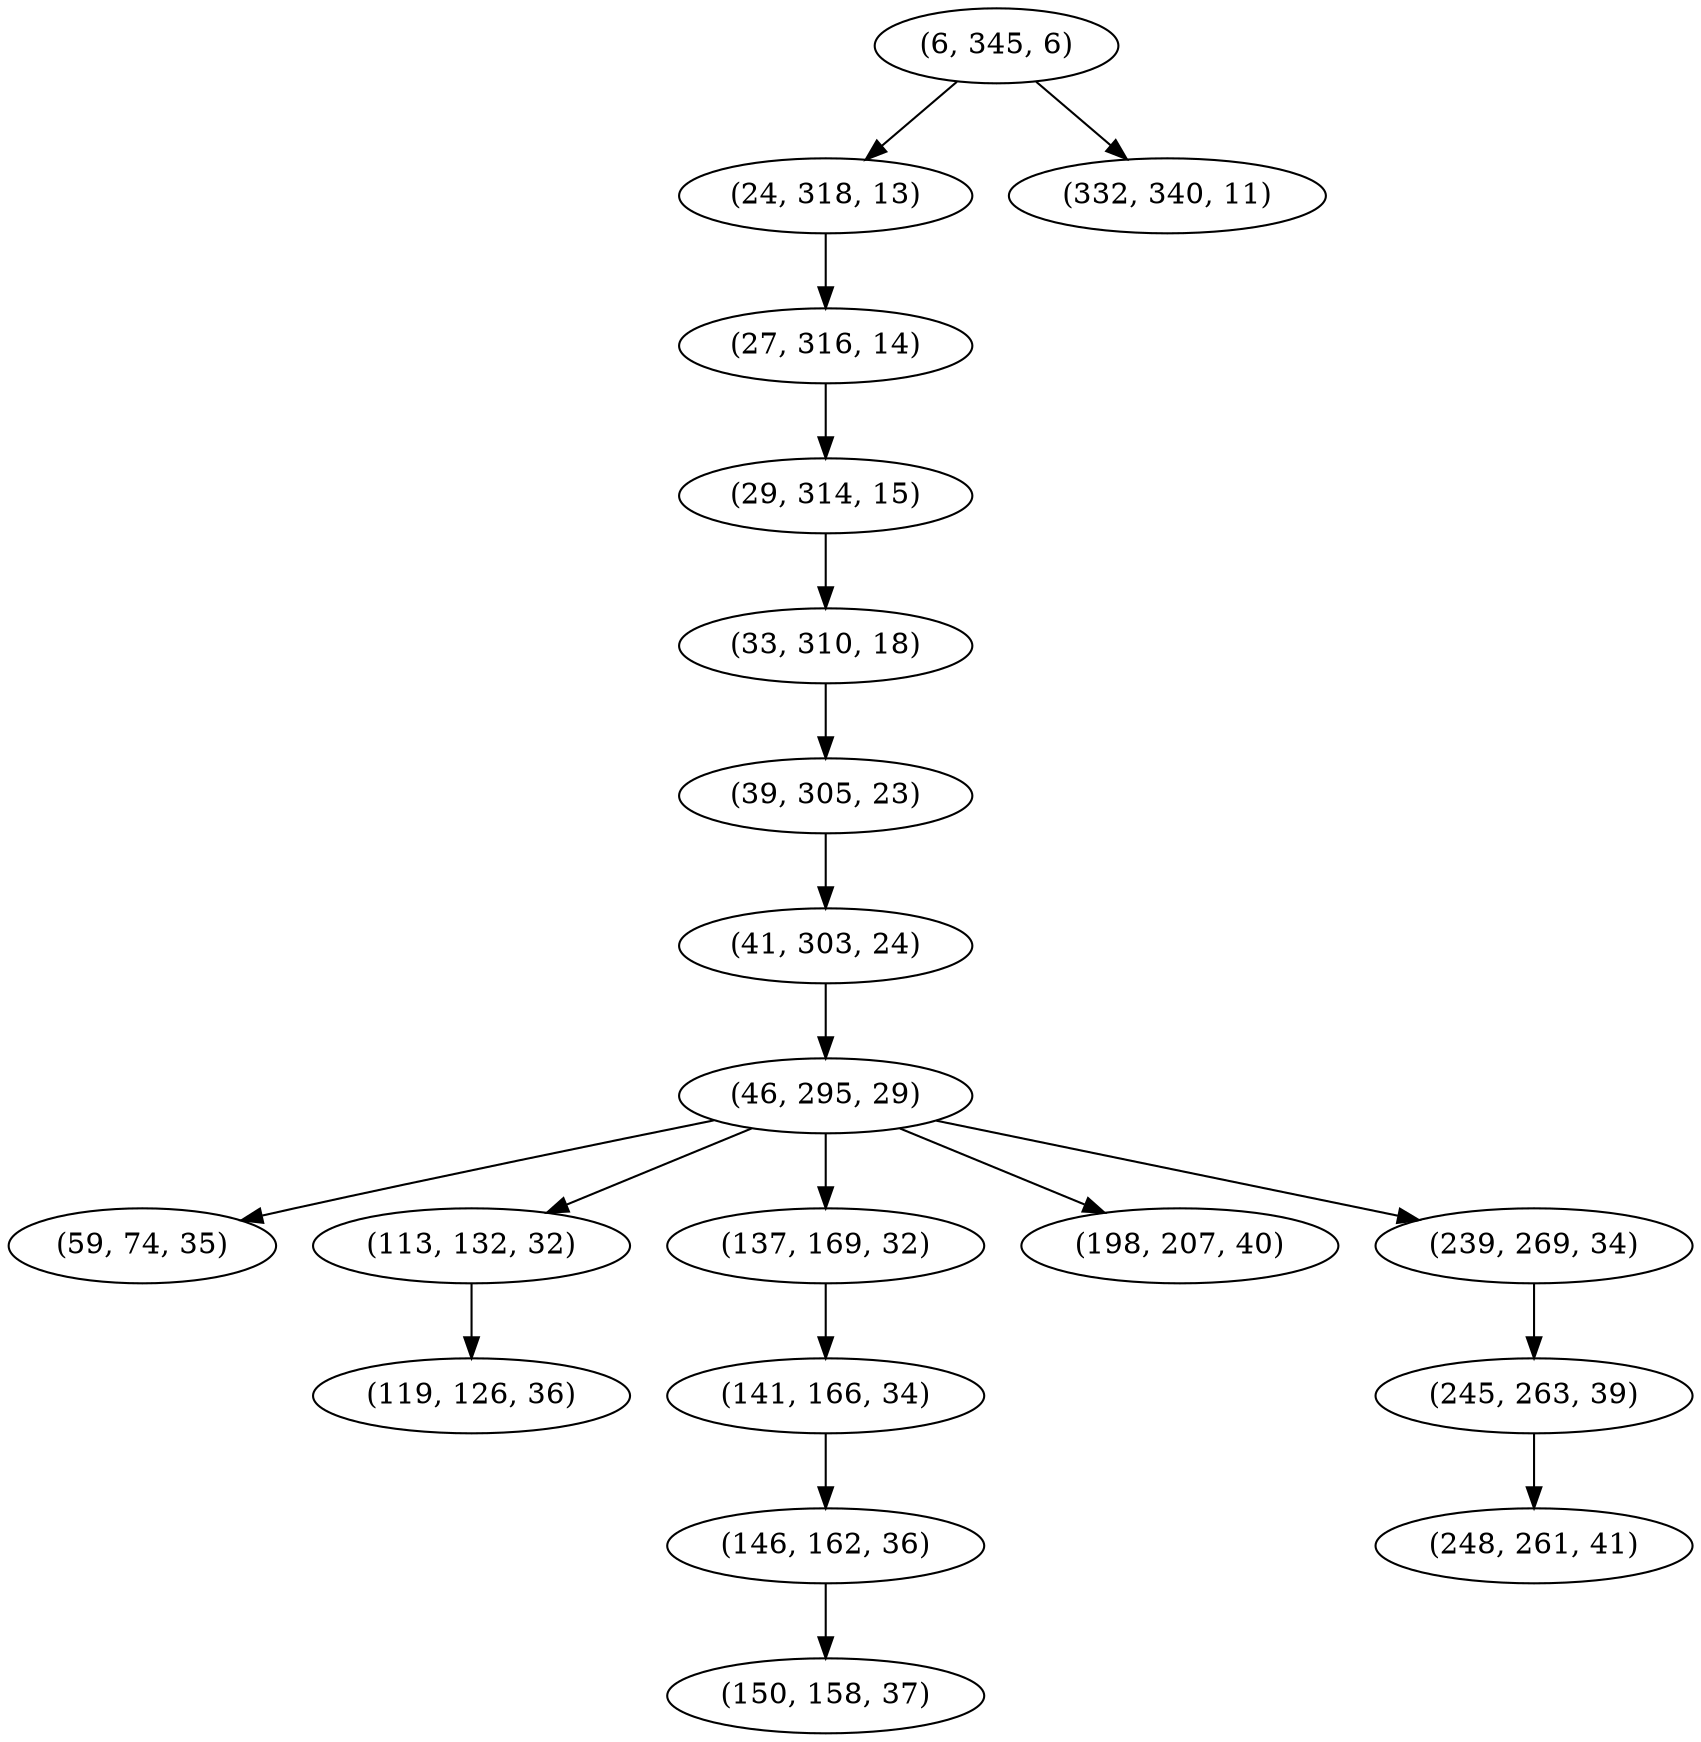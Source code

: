 digraph tree {
    "(6, 345, 6)";
    "(24, 318, 13)";
    "(27, 316, 14)";
    "(29, 314, 15)";
    "(33, 310, 18)";
    "(39, 305, 23)";
    "(41, 303, 24)";
    "(46, 295, 29)";
    "(59, 74, 35)";
    "(113, 132, 32)";
    "(119, 126, 36)";
    "(137, 169, 32)";
    "(141, 166, 34)";
    "(146, 162, 36)";
    "(150, 158, 37)";
    "(198, 207, 40)";
    "(239, 269, 34)";
    "(245, 263, 39)";
    "(248, 261, 41)";
    "(332, 340, 11)";
    "(6, 345, 6)" -> "(24, 318, 13)";
    "(6, 345, 6)" -> "(332, 340, 11)";
    "(24, 318, 13)" -> "(27, 316, 14)";
    "(27, 316, 14)" -> "(29, 314, 15)";
    "(29, 314, 15)" -> "(33, 310, 18)";
    "(33, 310, 18)" -> "(39, 305, 23)";
    "(39, 305, 23)" -> "(41, 303, 24)";
    "(41, 303, 24)" -> "(46, 295, 29)";
    "(46, 295, 29)" -> "(59, 74, 35)";
    "(46, 295, 29)" -> "(113, 132, 32)";
    "(46, 295, 29)" -> "(137, 169, 32)";
    "(46, 295, 29)" -> "(198, 207, 40)";
    "(46, 295, 29)" -> "(239, 269, 34)";
    "(113, 132, 32)" -> "(119, 126, 36)";
    "(137, 169, 32)" -> "(141, 166, 34)";
    "(141, 166, 34)" -> "(146, 162, 36)";
    "(146, 162, 36)" -> "(150, 158, 37)";
    "(239, 269, 34)" -> "(245, 263, 39)";
    "(245, 263, 39)" -> "(248, 261, 41)";
}
